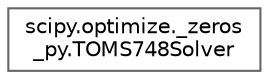 digraph "Graphical Class Hierarchy"
{
 // LATEX_PDF_SIZE
  bgcolor="transparent";
  edge [fontname=Helvetica,fontsize=10,labelfontname=Helvetica,labelfontsize=10];
  node [fontname=Helvetica,fontsize=10,shape=box,height=0.2,width=0.4];
  rankdir="LR";
  Node0 [id="Node000000",label="scipy.optimize._zeros\l_py.TOMS748Solver",height=0.2,width=0.4,color="grey40", fillcolor="white", style="filled",URL="$d6/d66/classscipy_1_1optimize_1_1__zeros__py_1_1TOMS748Solver.html",tooltip=" "];
}
